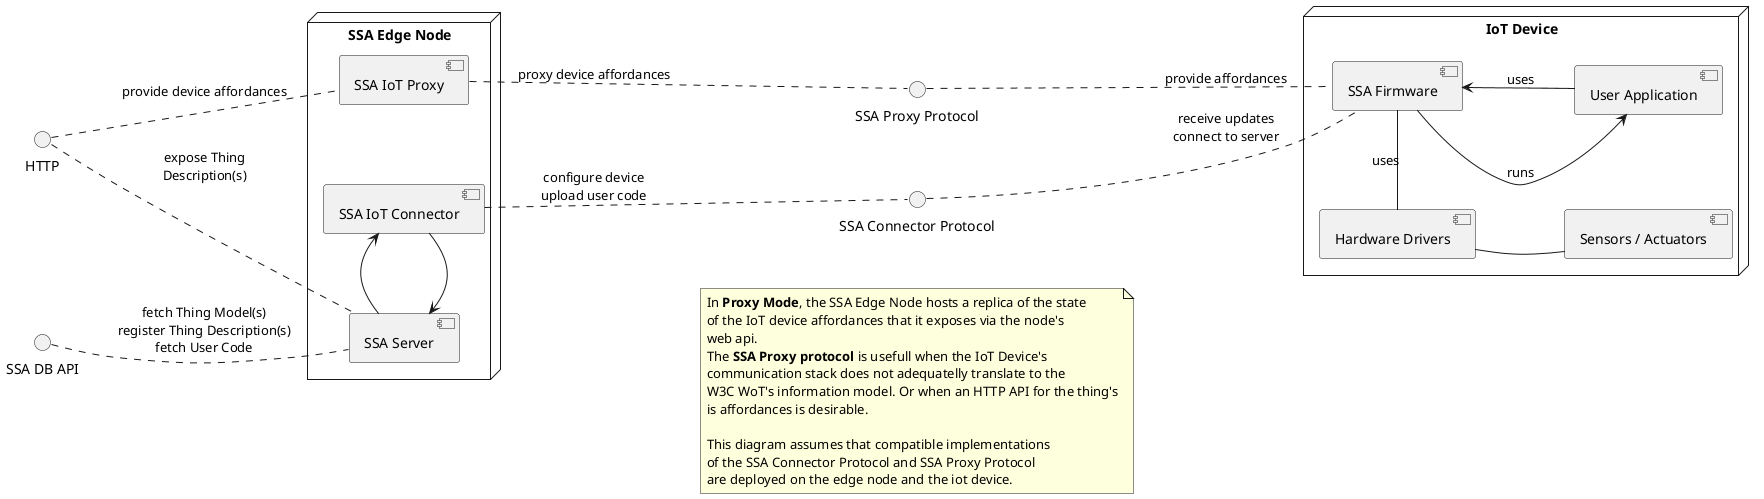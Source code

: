 @startuml
left to right direction

skinparam nodesep 80

() HTTP
() "SSA DB API" as db
() "SSA Proxy Protocol" as proxyProt
() "SSA Connector Protocol" as conProt

node "SSA Edge Node" as edgeNode {
    [SSA IoT Connector] as ssaIoT
    [SSA IoT Proxy] as ssaProxy
    [SSA Server] as ssaServ

    ssaIoT -r[hidden]. ssaProxy
    ssaIoT -l-> ssaServ
    ssaServ -> ssaIoT
}

node "IoT Device" as device {
    [SSA Firmware] as ssaFW
    [User Application] as userApp

    [Hardware Drivers] as hwd
    [Sensors / Actuators] as hw

    hwd -d- hw
    ssaFW -l- hwd : uses
    ssaFW -d-> userApp: runs
    userApp -u-> ssaFW: uses
}

ssaServ -u. db : fetch Thing Model(s)\nregister Thing Description(s)\nfetch User Code
ssaServ -u. HTTP : expose Thing\nDescription(s)
ssaIoT -d. conProt : configure device\nupload user code
ssaFW -u. conProt : receive updates\nconnect to server
ssaFW -u. proxyProt: provide affordances
ssaProxy -. proxyProt: proxy device affordances
ssaProxy -u. HTTP: provide device affordances

proxyProt -r[hidden]. conProt

note as N
    In **Proxy Mode**, the SSA Edge Node hosts a replica of the state
    of the IoT device affordances that it exposes via the node's
    web api.
    The **SSA Proxy protocol** is usefull when the IoT Device's
    communication stack does not adequatelly translate to the
    W3C WoT's information model. Or when an HTTP API for the thing's
    is affordances is desirable.

    This diagram assumes that compatible implementations
    of the SSA Connector Protocol and SSA Proxy Protocol
    are deployed on the edge node and the iot device.
end note

N -l[hidden]. proxyProt
N -l[hidden]. conProt

@enduml


